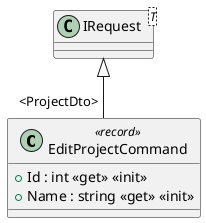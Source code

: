 @startuml
class EditProjectCommand <<record>> {
    + Id : int <<get>> <<init>>
    + Name : string <<get>> <<init>>
}
class "IRequest"<T> {
}
"IRequest" <|-- "<ProjectDto>" EditProjectCommand
@enduml
